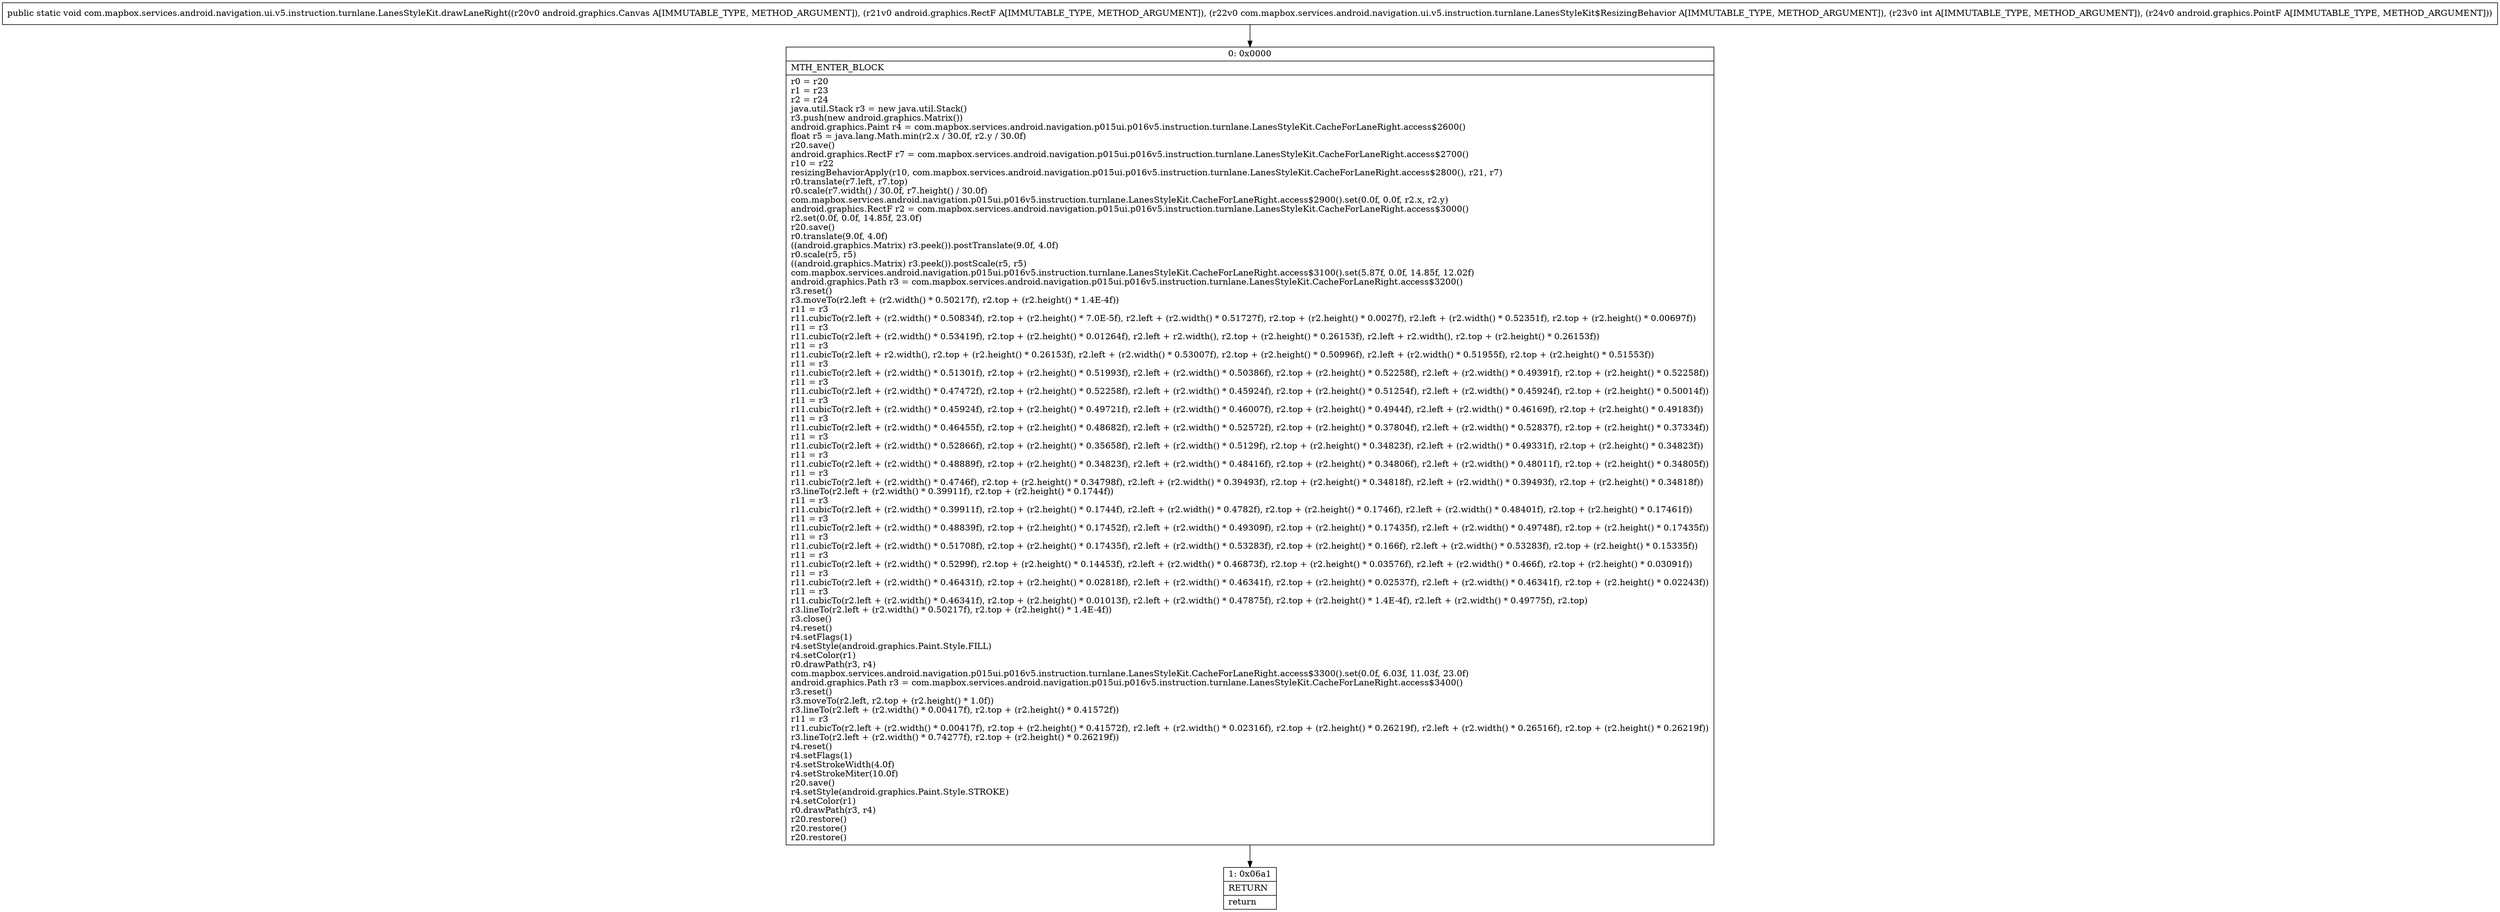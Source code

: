 digraph "CFG forcom.mapbox.services.android.navigation.ui.v5.instruction.turnlane.LanesStyleKit.drawLaneRight(Landroid\/graphics\/Canvas;Landroid\/graphics\/RectF;Lcom\/mapbox\/services\/android\/navigation\/ui\/v5\/instruction\/turnlane\/LanesStyleKit$ResizingBehavior;ILandroid\/graphics\/PointF;)V" {
Node_0 [shape=record,label="{0\:\ 0x0000|MTH_ENTER_BLOCK\l|r0 = r20\lr1 = r23\lr2 = r24\ljava.util.Stack r3 = new java.util.Stack()\lr3.push(new android.graphics.Matrix())\landroid.graphics.Paint r4 = com.mapbox.services.android.navigation.p015ui.p016v5.instruction.turnlane.LanesStyleKit.CacheForLaneRight.access$2600()\lfloat r5 = java.lang.Math.min(r2.x \/ 30.0f, r2.y \/ 30.0f)\lr20.save()\landroid.graphics.RectF r7 = com.mapbox.services.android.navigation.p015ui.p016v5.instruction.turnlane.LanesStyleKit.CacheForLaneRight.access$2700()\lr10 = r22\lresizingBehaviorApply(r10, com.mapbox.services.android.navigation.p015ui.p016v5.instruction.turnlane.LanesStyleKit.CacheForLaneRight.access$2800(), r21, r7)\lr0.translate(r7.left, r7.top)\lr0.scale(r7.width() \/ 30.0f, r7.height() \/ 30.0f)\lcom.mapbox.services.android.navigation.p015ui.p016v5.instruction.turnlane.LanesStyleKit.CacheForLaneRight.access$2900().set(0.0f, 0.0f, r2.x, r2.y)\landroid.graphics.RectF r2 = com.mapbox.services.android.navigation.p015ui.p016v5.instruction.turnlane.LanesStyleKit.CacheForLaneRight.access$3000()\lr2.set(0.0f, 0.0f, 14.85f, 23.0f)\lr20.save()\lr0.translate(9.0f, 4.0f)\l((android.graphics.Matrix) r3.peek()).postTranslate(9.0f, 4.0f)\lr0.scale(r5, r5)\l((android.graphics.Matrix) r3.peek()).postScale(r5, r5)\lcom.mapbox.services.android.navigation.p015ui.p016v5.instruction.turnlane.LanesStyleKit.CacheForLaneRight.access$3100().set(5.87f, 0.0f, 14.85f, 12.02f)\landroid.graphics.Path r3 = com.mapbox.services.android.navigation.p015ui.p016v5.instruction.turnlane.LanesStyleKit.CacheForLaneRight.access$3200()\lr3.reset()\lr3.moveTo(r2.left + (r2.width() * 0.50217f), r2.top + (r2.height() * 1.4E\-4f))\lr11 = r3\lr11.cubicTo(r2.left + (r2.width() * 0.50834f), r2.top + (r2.height() * 7.0E\-5f), r2.left + (r2.width() * 0.51727f), r2.top + (r2.height() * 0.0027f), r2.left + (r2.width() * 0.52351f), r2.top + (r2.height() * 0.00697f))\lr11 = r3\lr11.cubicTo(r2.left + (r2.width() * 0.53419f), r2.top + (r2.height() * 0.01264f), r2.left + r2.width(), r2.top + (r2.height() * 0.26153f), r2.left + r2.width(), r2.top + (r2.height() * 0.26153f))\lr11 = r3\lr11.cubicTo(r2.left + r2.width(), r2.top + (r2.height() * 0.26153f), r2.left + (r2.width() * 0.53007f), r2.top + (r2.height() * 0.50996f), r2.left + (r2.width() * 0.51955f), r2.top + (r2.height() * 0.51553f))\lr11 = r3\lr11.cubicTo(r2.left + (r2.width() * 0.51301f), r2.top + (r2.height() * 0.51993f), r2.left + (r2.width() * 0.50386f), r2.top + (r2.height() * 0.52258f), r2.left + (r2.width() * 0.49391f), r2.top + (r2.height() * 0.52258f))\lr11 = r3\lr11.cubicTo(r2.left + (r2.width() * 0.47472f), r2.top + (r2.height() * 0.52258f), r2.left + (r2.width() * 0.45924f), r2.top + (r2.height() * 0.51254f), r2.left + (r2.width() * 0.45924f), r2.top + (r2.height() * 0.50014f))\lr11 = r3\lr11.cubicTo(r2.left + (r2.width() * 0.45924f), r2.top + (r2.height() * 0.49721f), r2.left + (r2.width() * 0.46007f), r2.top + (r2.height() * 0.4944f), r2.left + (r2.width() * 0.46169f), r2.top + (r2.height() * 0.49183f))\lr11 = r3\lr11.cubicTo(r2.left + (r2.width() * 0.46455f), r2.top + (r2.height() * 0.48682f), r2.left + (r2.width() * 0.52572f), r2.top + (r2.height() * 0.37804f), r2.left + (r2.width() * 0.52837f), r2.top + (r2.height() * 0.37334f))\lr11 = r3\lr11.cubicTo(r2.left + (r2.width() * 0.52866f), r2.top + (r2.height() * 0.35658f), r2.left + (r2.width() * 0.5129f), r2.top + (r2.height() * 0.34823f), r2.left + (r2.width() * 0.49331f), r2.top + (r2.height() * 0.34823f))\lr11 = r3\lr11.cubicTo(r2.left + (r2.width() * 0.48889f), r2.top + (r2.height() * 0.34823f), r2.left + (r2.width() * 0.48416f), r2.top + (r2.height() * 0.34806f), r2.left + (r2.width() * 0.48011f), r2.top + (r2.height() * 0.34805f))\lr11 = r3\lr11.cubicTo(r2.left + (r2.width() * 0.4746f), r2.top + (r2.height() * 0.34798f), r2.left + (r2.width() * 0.39493f), r2.top + (r2.height() * 0.34818f), r2.left + (r2.width() * 0.39493f), r2.top + (r2.height() * 0.34818f))\lr3.lineTo(r2.left + (r2.width() * 0.39911f), r2.top + (r2.height() * 0.1744f))\lr11 = r3\lr11.cubicTo(r2.left + (r2.width() * 0.39911f), r2.top + (r2.height() * 0.1744f), r2.left + (r2.width() * 0.4782f), r2.top + (r2.height() * 0.1746f), r2.left + (r2.width() * 0.48401f), r2.top + (r2.height() * 0.17461f))\lr11 = r3\lr11.cubicTo(r2.left + (r2.width() * 0.48839f), r2.top + (r2.height() * 0.17452f), r2.left + (r2.width() * 0.49309f), r2.top + (r2.height() * 0.17435f), r2.left + (r2.width() * 0.49748f), r2.top + (r2.height() * 0.17435f))\lr11 = r3\lr11.cubicTo(r2.left + (r2.width() * 0.51708f), r2.top + (r2.height() * 0.17435f), r2.left + (r2.width() * 0.53283f), r2.top + (r2.height() * 0.166f), r2.left + (r2.width() * 0.53283f), r2.top + (r2.height() * 0.15335f))\lr11 = r3\lr11.cubicTo(r2.left + (r2.width() * 0.5299f), r2.top + (r2.height() * 0.14453f), r2.left + (r2.width() * 0.46873f), r2.top + (r2.height() * 0.03576f), r2.left + (r2.width() * 0.466f), r2.top + (r2.height() * 0.03091f))\lr11 = r3\lr11.cubicTo(r2.left + (r2.width() * 0.46431f), r2.top + (r2.height() * 0.02818f), r2.left + (r2.width() * 0.46341f), r2.top + (r2.height() * 0.02537f), r2.left + (r2.width() * 0.46341f), r2.top + (r2.height() * 0.02243f))\lr11 = r3\lr11.cubicTo(r2.left + (r2.width() * 0.46341f), r2.top + (r2.height() * 0.01013f), r2.left + (r2.width() * 0.47875f), r2.top + (r2.height() * 1.4E\-4f), r2.left + (r2.width() * 0.49775f), r2.top)\lr3.lineTo(r2.left + (r2.width() * 0.50217f), r2.top + (r2.height() * 1.4E\-4f))\lr3.close()\lr4.reset()\lr4.setFlags(1)\lr4.setStyle(android.graphics.Paint.Style.FILL)\lr4.setColor(r1)\lr0.drawPath(r3, r4)\lcom.mapbox.services.android.navigation.p015ui.p016v5.instruction.turnlane.LanesStyleKit.CacheForLaneRight.access$3300().set(0.0f, 6.03f, 11.03f, 23.0f)\landroid.graphics.Path r3 = com.mapbox.services.android.navigation.p015ui.p016v5.instruction.turnlane.LanesStyleKit.CacheForLaneRight.access$3400()\lr3.reset()\lr3.moveTo(r2.left, r2.top + (r2.height() * 1.0f))\lr3.lineTo(r2.left + (r2.width() * 0.00417f), r2.top + (r2.height() * 0.41572f))\lr11 = r3\lr11.cubicTo(r2.left + (r2.width() * 0.00417f), r2.top + (r2.height() * 0.41572f), r2.left + (r2.width() * 0.02316f), r2.top + (r2.height() * 0.26219f), r2.left + (r2.width() * 0.26516f), r2.top + (r2.height() * 0.26219f))\lr3.lineTo(r2.left + (r2.width() * 0.74277f), r2.top + (r2.height() * 0.26219f))\lr4.reset()\lr4.setFlags(1)\lr4.setStrokeWidth(4.0f)\lr4.setStrokeMiter(10.0f)\lr20.save()\lr4.setStyle(android.graphics.Paint.Style.STROKE)\lr4.setColor(r1)\lr0.drawPath(r3, r4)\lr20.restore()\lr20.restore()\lr20.restore()\l}"];
Node_1 [shape=record,label="{1\:\ 0x06a1|RETURN\l|return\l}"];
MethodNode[shape=record,label="{public static void com.mapbox.services.android.navigation.ui.v5.instruction.turnlane.LanesStyleKit.drawLaneRight((r20v0 android.graphics.Canvas A[IMMUTABLE_TYPE, METHOD_ARGUMENT]), (r21v0 android.graphics.RectF A[IMMUTABLE_TYPE, METHOD_ARGUMENT]), (r22v0 com.mapbox.services.android.navigation.ui.v5.instruction.turnlane.LanesStyleKit$ResizingBehavior A[IMMUTABLE_TYPE, METHOD_ARGUMENT]), (r23v0 int A[IMMUTABLE_TYPE, METHOD_ARGUMENT]), (r24v0 android.graphics.PointF A[IMMUTABLE_TYPE, METHOD_ARGUMENT])) }"];
MethodNode -> Node_0;
Node_0 -> Node_1;
}

